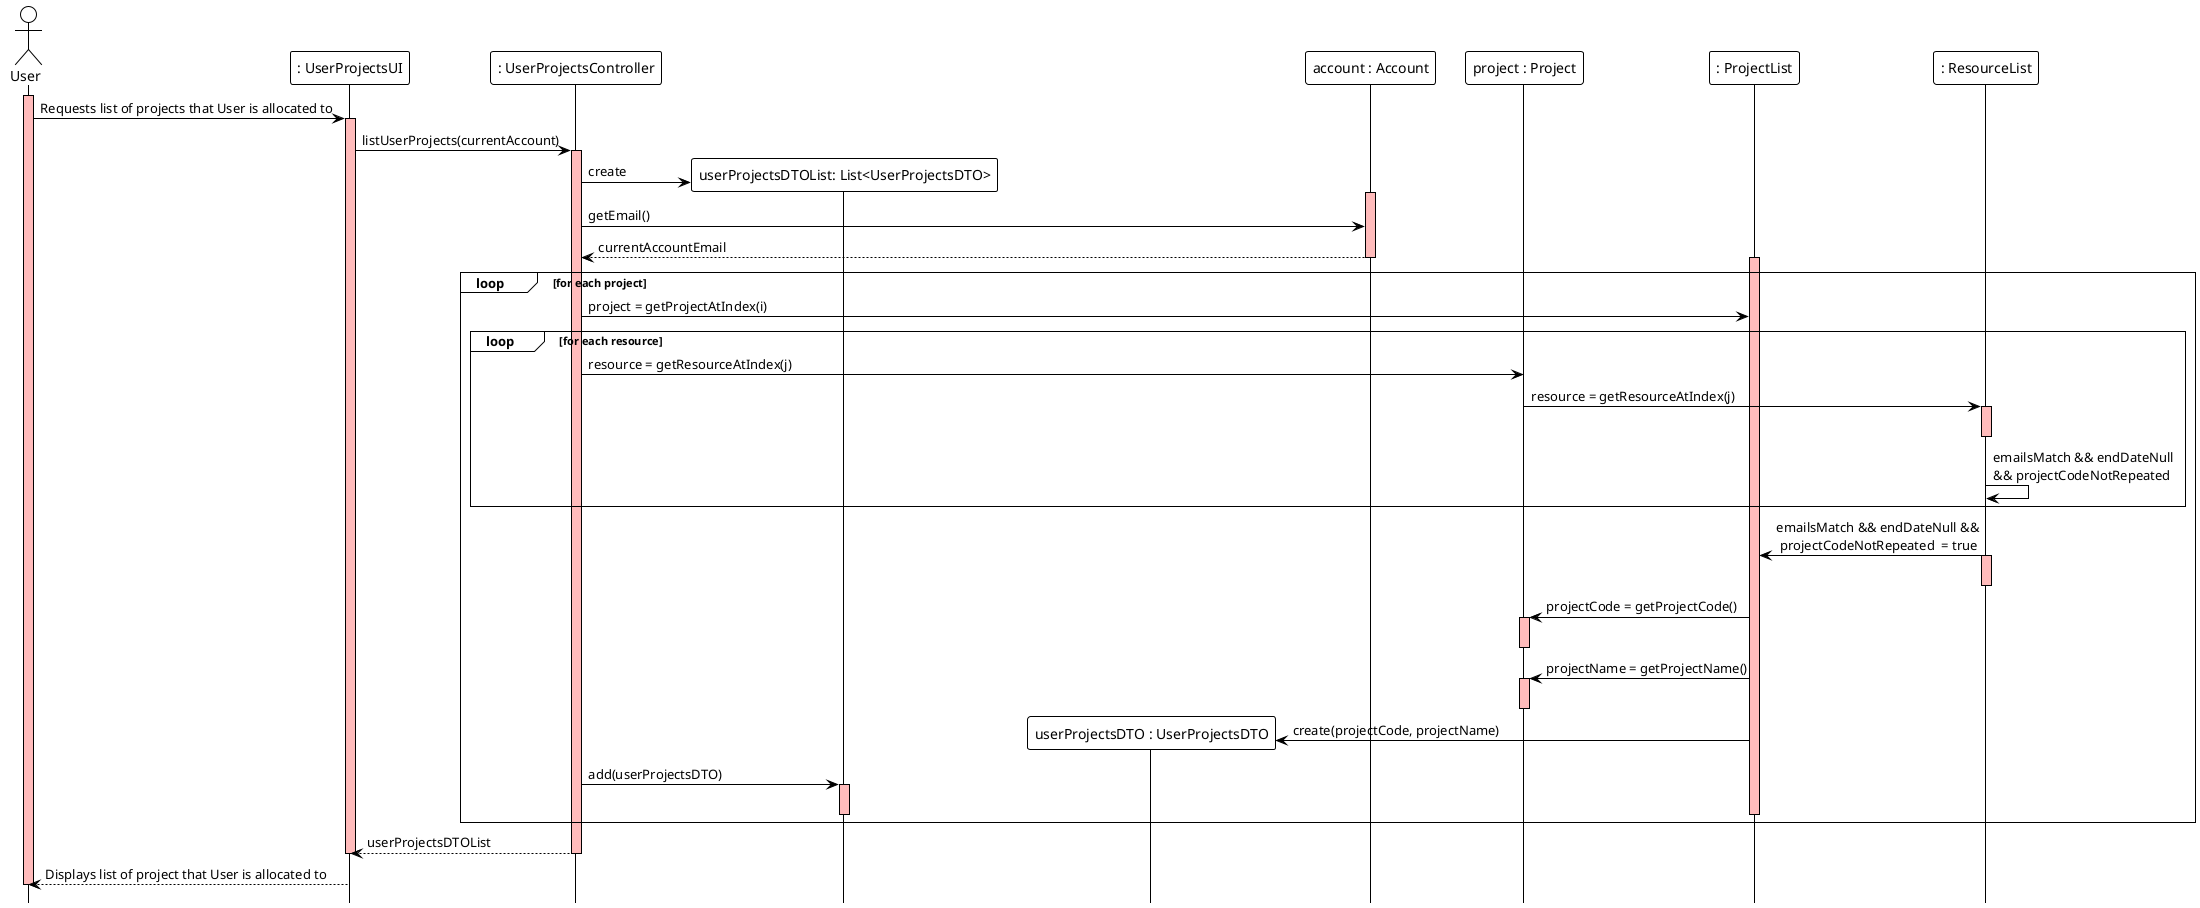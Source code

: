 @startuml
!theme plain
hide footbox

actor User as User
participant ": UserProjectsUI" as UI
participant ": UserProjectsController" as Controller
participant "userProjectsDTOList: List<UserProjectsDTO>" as DTOList
participant "userProjectsDTO : UserProjectsDTO" as DTO
participant "account : Account" as account
participant "project : Project" as Project
participant ": ProjectList" as ProjectList
participant ": ResourceList" as ResourceList

activate User #FFBBBB
User ->  UI: Requests list of projects that User is allocated to

activate UI #FFBBBB
UI -> Controller: listUserProjects(currentAccount)

activate Controller #FFBBBB
Controller -> DTOList ** : create

activate account #FFBBBB
Controller -> account: getEmail()
account --> Controller: currentAccountEmail
deactivate account

group loop [for each project]
activate ProjectList #FFBBBB
Controller -> ProjectList : project = getProjectAtIndex(i)

loop for each resource
Controller -> Project : resource = getResourceAtIndex(j)
Project -> ResourceList : resource = getResourceAtIndex(j)
activate ResourceList #FFBBBB
deactivate ResourceList


ResourceList -> ResourceList : emailsMatch && endDateNull\n&& projectCodeNotRepeated

end

ResourceList -> ProjectList : emailsMatch && endDateNull &&\n projectCodeNotRepeated  = true
activate ResourceList #FFBBBB
deactivate ResourceList

ProjectList -> Project : projectCode = getProjectCode()
activate Project #FFBBBB
deactivate Project

ProjectList -> Project : projectName = getProjectName()
activate Project #FFBBBB
deactivate Project

ProjectList -> DTO ** : create(projectCode, projectName)

Controller -> DTOList : add(userProjectsDTO)
activate DTOList #FFBBBB
deactivate DTOList
deactivate ProjectList
end

Controller --> UI : userProjectsDTOList
deactivate Controller
deactivate UI

UI --> User: Displays list of project that User is allocated to
deactivate User #FFBBBB
@enduml